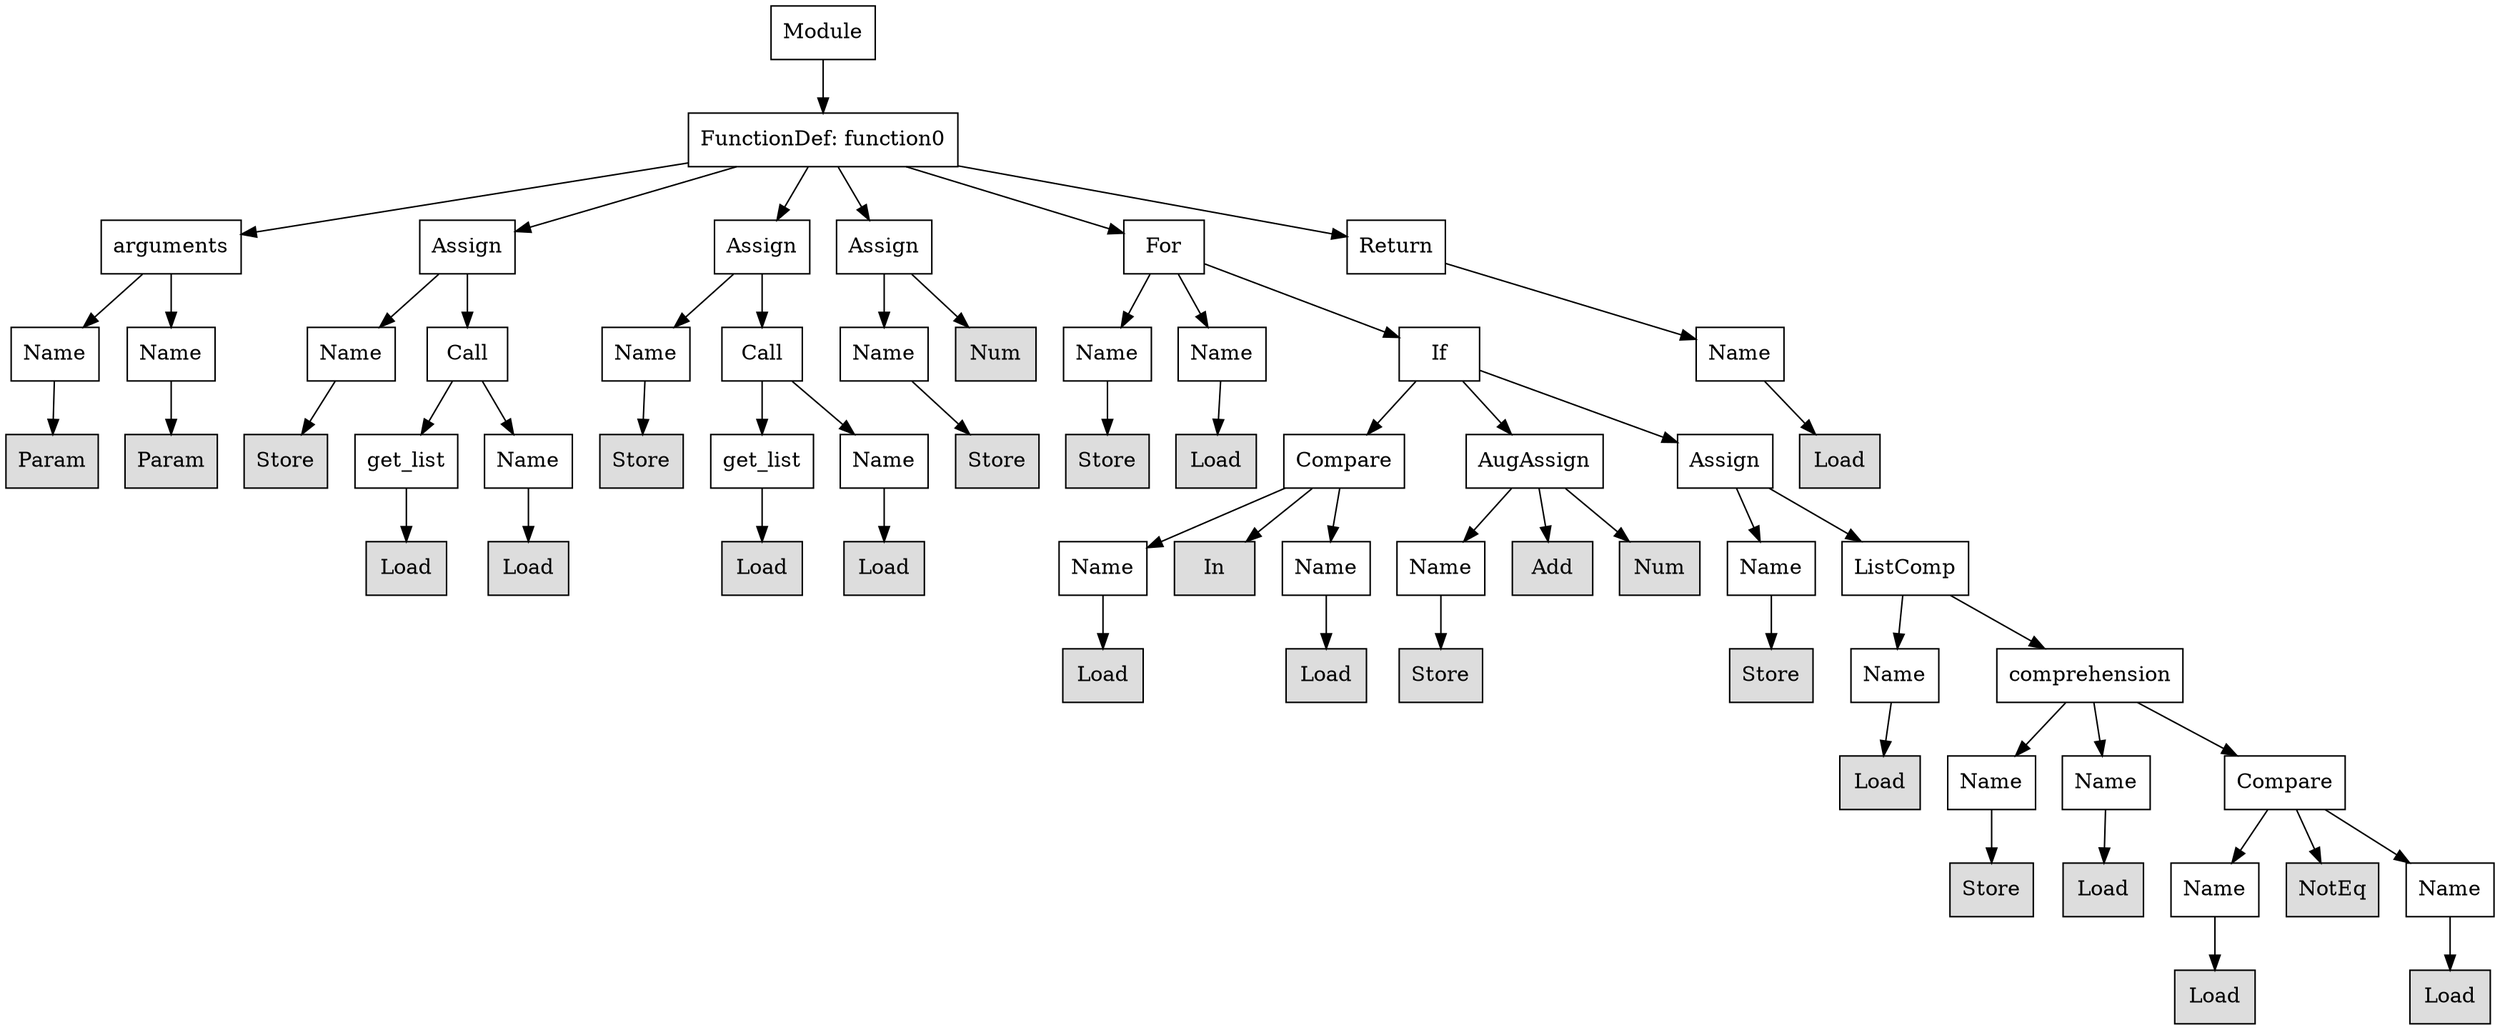 digraph G {
n0 [shape=rect, label="Module"];
n1 [shape=rect, label="FunctionDef: function0"];
n2 [shape=rect, label="arguments"];
n3 [shape=rect, label="Assign"];
n4 [shape=rect, label="Assign"];
n5 [shape=rect, label="Assign"];
n6 [shape=rect, label="For"];
n7 [shape=rect, label="Return"];
n8 [shape=rect, label="Name"];
n9 [shape=rect, label="Name"];
n10 [shape=rect, label="Name"];
n11 [shape=rect, label="Call"];
n12 [shape=rect, label="Name"];
n13 [shape=rect, label="Call"];
n14 [shape=rect, label="Name"];
n15 [shape=rect, label="Num" style="filled" fillcolor="#dddddd"];
n16 [shape=rect, label="Name"];
n17 [shape=rect, label="Name"];
n18 [shape=rect, label="If"];
n19 [shape=rect, label="Name"];
n20 [shape=rect, label="Param" style="filled" fillcolor="#dddddd"];
n21 [shape=rect, label="Param" style="filled" fillcolor="#dddddd"];
n22 [shape=rect, label="Store" style="filled" fillcolor="#dddddd"];
n23 [shape=rect, label="get_list"];
n24 [shape=rect, label="Name"];
n25 [shape=rect, label="Store" style="filled" fillcolor="#dddddd"];
n26 [shape=rect, label="get_list"];
n27 [shape=rect, label="Name"];
n28 [shape=rect, label="Store" style="filled" fillcolor="#dddddd"];
n29 [shape=rect, label="Store" style="filled" fillcolor="#dddddd"];
n30 [shape=rect, label="Load" style="filled" fillcolor="#dddddd"];
n31 [shape=rect, label="Compare"];
n32 [shape=rect, label="AugAssign"];
n33 [shape=rect, label="Assign"];
n34 [shape=rect, label="Load" style="filled" fillcolor="#dddddd"];
n35 [shape=rect, label="Load" style="filled" fillcolor="#dddddd"];
n36 [shape=rect, label="Load" style="filled" fillcolor="#dddddd"];
n37 [shape=rect, label="Load" style="filled" fillcolor="#dddddd"];
n38 [shape=rect, label="Load" style="filled" fillcolor="#dddddd"];
n39 [shape=rect, label="Name"];
n40 [shape=rect, label="In" style="filled" fillcolor="#dddddd"];
n41 [shape=rect, label="Name"];
n42 [shape=rect, label="Name"];
n43 [shape=rect, label="Add" style="filled" fillcolor="#dddddd"];
n44 [shape=rect, label="Num" style="filled" fillcolor="#dddddd"];
n45 [shape=rect, label="Name"];
n46 [shape=rect, label="ListComp"];
n47 [shape=rect, label="Load" style="filled" fillcolor="#dddddd"];
n48 [shape=rect, label="Load" style="filled" fillcolor="#dddddd"];
n49 [shape=rect, label="Store" style="filled" fillcolor="#dddddd"];
n50 [shape=rect, label="Store" style="filled" fillcolor="#dddddd"];
n51 [shape=rect, label="Name"];
n52 [shape=rect, label="comprehension"];
n53 [shape=rect, label="Load" style="filled" fillcolor="#dddddd"];
n54 [shape=rect, label="Name"];
n55 [shape=rect, label="Name"];
n56 [shape=rect, label="Compare"];
n57 [shape=rect, label="Store" style="filled" fillcolor="#dddddd"];
n58 [shape=rect, label="Load" style="filled" fillcolor="#dddddd"];
n59 [shape=rect, label="Name"];
n60 [shape=rect, label="NotEq" style="filled" fillcolor="#dddddd"];
n61 [shape=rect, label="Name"];
n62 [shape=rect, label="Load" style="filled" fillcolor="#dddddd"];
n63 [shape=rect, label="Load" style="filled" fillcolor="#dddddd"];
n0 -> n1;
n1 -> n2;
n1 -> n3;
n1 -> n4;
n1 -> n5;
n1 -> n6;
n1 -> n7;
n2 -> n8;
n2 -> n9;
n3 -> n10;
n3 -> n11;
n4 -> n12;
n4 -> n13;
n5 -> n14;
n5 -> n15;
n6 -> n16;
n6 -> n17;
n6 -> n18;
n7 -> n19;
n8 -> n20;
n9 -> n21;
n10 -> n22;
n11 -> n23;
n11 -> n24;
n12 -> n25;
n13 -> n26;
n13 -> n27;
n14 -> n28;
n16 -> n29;
n17 -> n30;
n18 -> n31;
n18 -> n32;
n18 -> n33;
n19 -> n34;
n23 -> n35;
n24 -> n36;
n26 -> n37;
n27 -> n38;
n31 -> n39;
n31 -> n40;
n31 -> n41;
n32 -> n42;
n32 -> n43;
n32 -> n44;
n33 -> n45;
n33 -> n46;
n39 -> n47;
n41 -> n48;
n42 -> n49;
n45 -> n50;
n46 -> n51;
n46 -> n52;
n51 -> n53;
n52 -> n54;
n52 -> n55;
n52 -> n56;
n54 -> n57;
n55 -> n58;
n56 -> n59;
n56 -> n60;
n56 -> n61;
n59 -> n62;
n61 -> n63;
}
